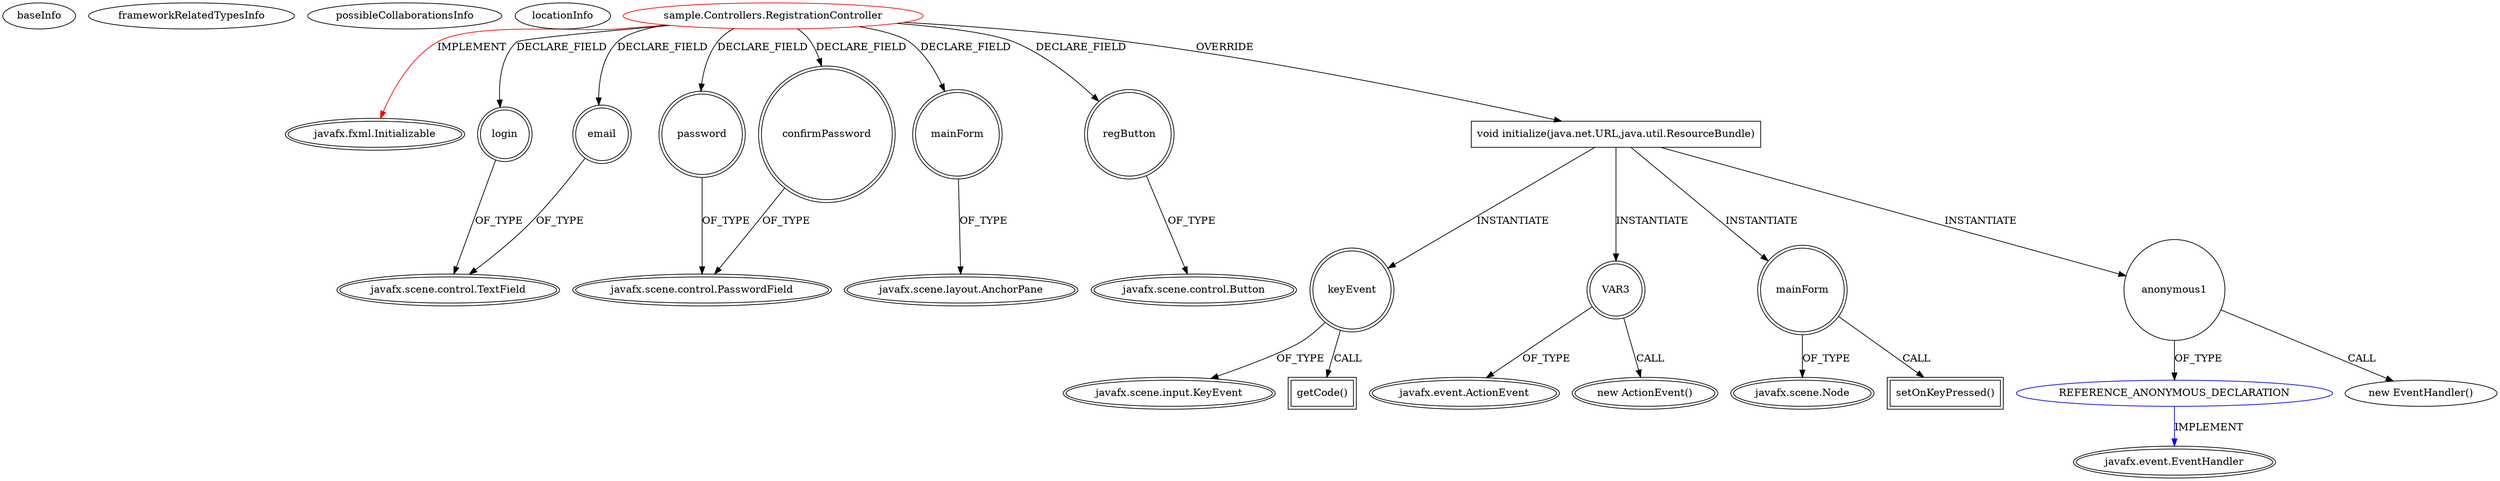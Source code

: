 digraph {
baseInfo[graphId=2798,category="extension_graph",isAnonymous=false,possibleRelation=true]
frameworkRelatedTypesInfo[0="javafx.fxml.Initializable"]
possibleCollaborationsInfo[0="2798~OVERRIDING_METHOD_DECLARATION-INSTANTIATION-~javafx.fxml.Initializable ~javafx.event.EventHandler ~false~true"]
locationInfo[projectName="greenua14-TicTacToeClient",filePath="/greenua14-TicTacToeClient/TicTacToeClient-master/src/sample/Controllers/RegistrationController.java",contextSignature="RegistrationController",graphId="2798"]
0[label="sample.Controllers.RegistrationController",vertexType="ROOT_CLIENT_CLASS_DECLARATION",isFrameworkType=false,color=red]
1[label="javafx.fxml.Initializable",vertexType="FRAMEWORK_INTERFACE_TYPE",isFrameworkType=true,peripheries=2]
2[label="confirmPassword",vertexType="FIELD_DECLARATION",isFrameworkType=true,peripheries=2,shape=circle]
3[label="javafx.scene.control.PasswordField",vertexType="FRAMEWORK_CLASS_TYPE",isFrameworkType=true,peripheries=2]
4[label="email",vertexType="FIELD_DECLARATION",isFrameworkType=true,peripheries=2,shape=circle]
5[label="javafx.scene.control.TextField",vertexType="FRAMEWORK_CLASS_TYPE",isFrameworkType=true,peripheries=2]
6[label="login",vertexType="FIELD_DECLARATION",isFrameworkType=true,peripheries=2,shape=circle]
8[label="mainForm",vertexType="FIELD_DECLARATION",isFrameworkType=true,peripheries=2,shape=circle]
9[label="javafx.scene.layout.AnchorPane",vertexType="FRAMEWORK_CLASS_TYPE",isFrameworkType=true,peripheries=2]
10[label="password",vertexType="FIELD_DECLARATION",isFrameworkType=true,peripheries=2,shape=circle]
12[label="regButton",vertexType="FIELD_DECLARATION",isFrameworkType=true,peripheries=2,shape=circle]
13[label="javafx.scene.control.Button",vertexType="FRAMEWORK_CLASS_TYPE",isFrameworkType=true,peripheries=2]
14[label="void initialize(java.net.URL,java.util.ResourceBundle)",vertexType="OVERRIDING_METHOD_DECLARATION",isFrameworkType=false,shape=box]
15[label="mainForm",vertexType="VARIABLE_EXPRESION",isFrameworkType=true,peripheries=2,shape=circle]
17[label="javafx.scene.Node",vertexType="FRAMEWORK_CLASS_TYPE",isFrameworkType=true,peripheries=2]
16[label="setOnKeyPressed()",vertexType="INSIDE_CALL",isFrameworkType=true,peripheries=2,shape=box]
19[label="anonymous1",vertexType="VARIABLE_EXPRESION",isFrameworkType=false,shape=circle]
20[label="REFERENCE_ANONYMOUS_DECLARATION",vertexType="REFERENCE_ANONYMOUS_DECLARATION",isFrameworkType=false,color=blue]
21[label="javafx.event.EventHandler",vertexType="FRAMEWORK_INTERFACE_TYPE",isFrameworkType=true,peripheries=2]
18[label="new EventHandler()",vertexType="CONSTRUCTOR_CALL",isFrameworkType=false]
22[label="keyEvent",vertexType="VARIABLE_EXPRESION",isFrameworkType=true,peripheries=2,shape=circle]
24[label="javafx.scene.input.KeyEvent",vertexType="FRAMEWORK_CLASS_TYPE",isFrameworkType=true,peripheries=2]
23[label="getCode()",vertexType="INSIDE_CALL",isFrameworkType=true,peripheries=2,shape=box]
26[label="VAR3",vertexType="VARIABLE_EXPRESION",isFrameworkType=true,peripheries=2,shape=circle]
27[label="javafx.event.ActionEvent",vertexType="FRAMEWORK_CLASS_TYPE",isFrameworkType=true,peripheries=2]
25[label="new ActionEvent()",vertexType="CONSTRUCTOR_CALL",isFrameworkType=true,peripheries=2]
0->1[label="IMPLEMENT",color=red]
0->2[label="DECLARE_FIELD"]
2->3[label="OF_TYPE"]
0->4[label="DECLARE_FIELD"]
4->5[label="OF_TYPE"]
0->6[label="DECLARE_FIELD"]
6->5[label="OF_TYPE"]
0->8[label="DECLARE_FIELD"]
8->9[label="OF_TYPE"]
0->10[label="DECLARE_FIELD"]
10->3[label="OF_TYPE"]
0->12[label="DECLARE_FIELD"]
12->13[label="OF_TYPE"]
0->14[label="OVERRIDE"]
14->15[label="INSTANTIATE"]
15->17[label="OF_TYPE"]
15->16[label="CALL"]
14->19[label="INSTANTIATE"]
20->21[label="IMPLEMENT",color=blue]
19->20[label="OF_TYPE"]
19->18[label="CALL"]
14->22[label="INSTANTIATE"]
22->24[label="OF_TYPE"]
22->23[label="CALL"]
14->26[label="INSTANTIATE"]
26->27[label="OF_TYPE"]
26->25[label="CALL"]
}
